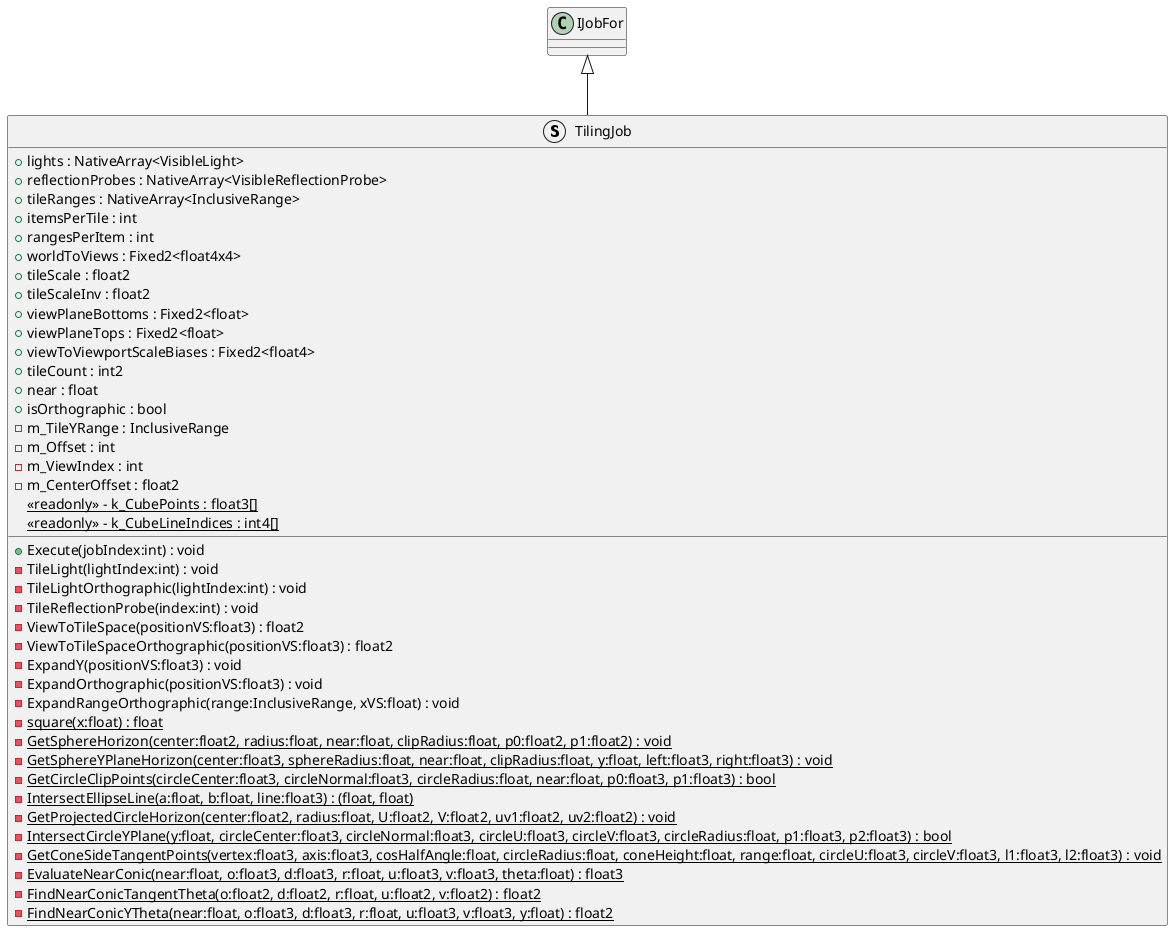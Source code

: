 @startuml
struct TilingJob {
    + lights : NativeArray<VisibleLight>
    + reflectionProbes : NativeArray<VisibleReflectionProbe>
    + tileRanges : NativeArray<InclusiveRange>
    + itemsPerTile : int
    + rangesPerItem : int
    + worldToViews : Fixed2<float4x4>
    + tileScale : float2
    + tileScaleInv : float2
    + viewPlaneBottoms : Fixed2<float>
    + viewPlaneTops : Fixed2<float>
    + viewToViewportScaleBiases : Fixed2<float4>
    + tileCount : int2
    + near : float
    + isOrthographic : bool
    - m_TileYRange : InclusiveRange
    - m_Offset : int
    - m_ViewIndex : int
    - m_CenterOffset : float2
    + Execute(jobIndex:int) : void
    - TileLight(lightIndex:int) : void
    - TileLightOrthographic(lightIndex:int) : void
    {static} <<readonly>> - k_CubePoints : float3[]
    {static} <<readonly>> - k_CubeLineIndices : int4[]
    - TileReflectionProbe(index:int) : void
    - ViewToTileSpace(positionVS:float3) : float2
    - ViewToTileSpaceOrthographic(positionVS:float3) : float2
    - ExpandY(positionVS:float3) : void
    - ExpandOrthographic(positionVS:float3) : void
    - ExpandRangeOrthographic(range:InclusiveRange, xVS:float) : void
    {static} - square(x:float) : float
    {static} - GetSphereHorizon(center:float2, radius:float, near:float, clipRadius:float, p0:float2, p1:float2) : void
    {static} - GetSphereYPlaneHorizon(center:float3, sphereRadius:float, near:float, clipRadius:float, y:float, left:float3, right:float3) : void
    {static} - GetCircleClipPoints(circleCenter:float3, circleNormal:float3, circleRadius:float, near:float, p0:float3, p1:float3) : bool
    {static} - IntersectEllipseLine(a:float, b:float, line:float3) : (float, float)
    {static} - GetProjectedCircleHorizon(center:float2, radius:float, U:float2, V:float2, uv1:float2, uv2:float2) : void
    {static} - IntersectCircleYPlane(y:float, circleCenter:float3, circleNormal:float3, circleU:float3, circleV:float3, circleRadius:float, p1:float3, p2:float3) : bool
    {static} - GetConeSideTangentPoints(vertex:float3, axis:float3, cosHalfAngle:float, circleRadius:float, coneHeight:float, range:float, circleU:float3, circleV:float3, l1:float3, l2:float3) : void
    {static} - EvaluateNearConic(near:float, o:float3, d:float3, r:float, u:float3, v:float3, theta:float) : float3
    {static} - FindNearConicTangentTheta(o:float2, d:float2, r:float, u:float2, v:float2) : float2
    {static} - FindNearConicYTheta(near:float, o:float3, d:float3, r:float, u:float3, v:float3, y:float) : float2
}
IJobFor <|-- TilingJob
@enduml
